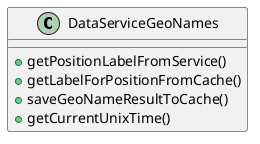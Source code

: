 
    @startuml
    class DataServiceGeoNames {
        +getPositionLabelFromService()
        +getLabelForPositionFromCache()
        +saveGeoNameResultToCache()
        +getCurrentUnixTime()
    }
    @enduml
    